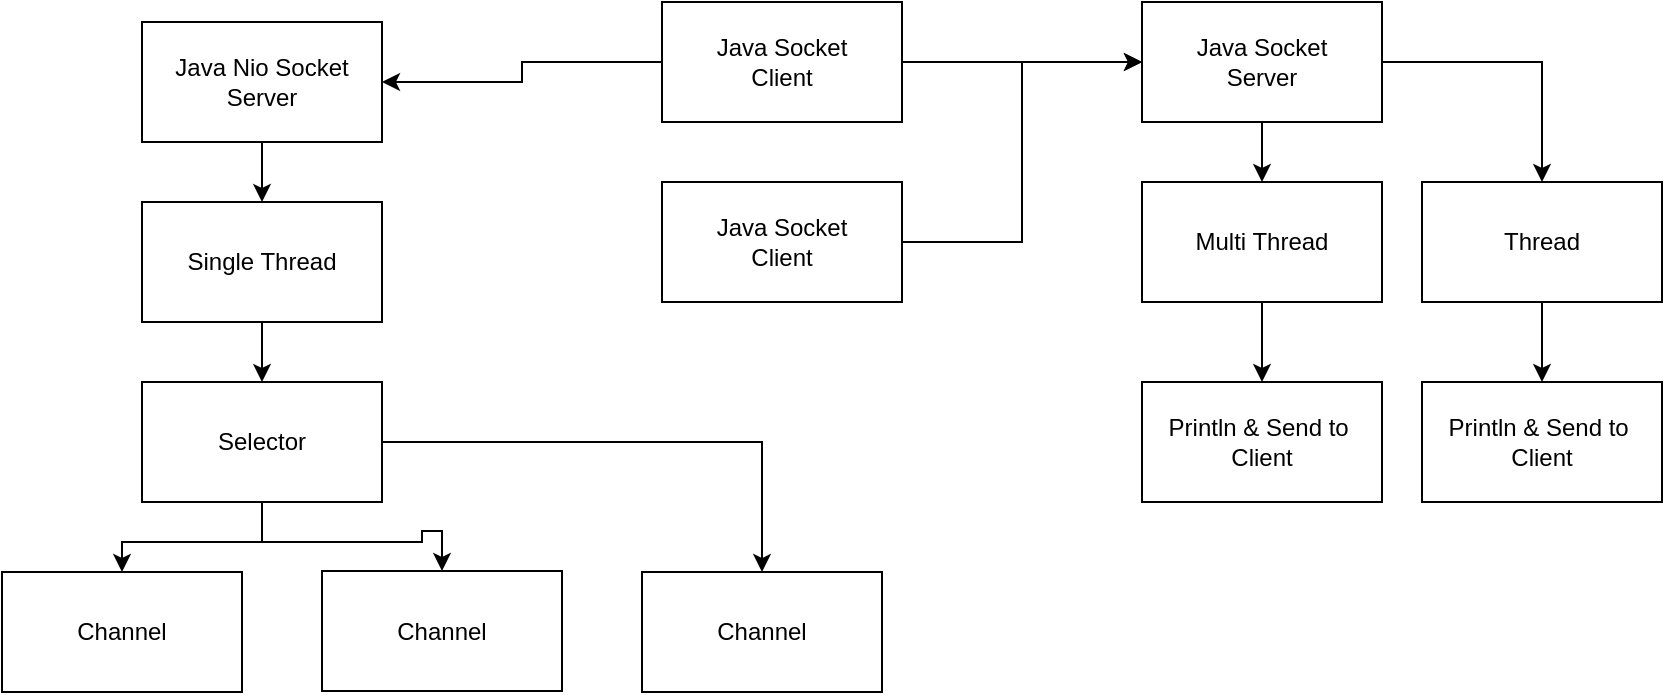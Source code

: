 <mxfile version="13.9.9" type="device"><diagram id="IXwYV6fG7LjvHF0q0p9r" name="페이지-1"><mxGraphModel dx="1761" dy="470" grid="1" gridSize="10" guides="1" tooltips="1" connect="1" arrows="1" fold="1" page="1" pageScale="1" pageWidth="827" pageHeight="1169" math="0" shadow="0"><root><mxCell id="0"/><mxCell id="1" parent="0"/><mxCell id="9zz2S8iGnlJDrbbf_2m6-3" style="edgeStyle=orthogonalEdgeStyle;rounded=0;orthogonalLoop=1;jettySize=auto;html=1;" edge="1" parent="1" source="9zz2S8iGnlJDrbbf_2m6-1" target="9zz2S8iGnlJDrbbf_2m6-2"><mxGeometry relative="1" as="geometry"/></mxCell><mxCell id="9zz2S8iGnlJDrbbf_2m6-15" style="edgeStyle=orthogonalEdgeStyle;rounded=0;orthogonalLoop=1;jettySize=auto;html=1;" edge="1" parent="1" source="9zz2S8iGnlJDrbbf_2m6-1" target="9zz2S8iGnlJDrbbf_2m6-14"><mxGeometry relative="1" as="geometry"/></mxCell><mxCell id="9zz2S8iGnlJDrbbf_2m6-1" value="Java Socket&lt;br&gt;Client" style="rounded=0;whiteSpace=wrap;html=1;" vertex="1" parent="1"><mxGeometry x="210" y="270" width="120" height="60" as="geometry"/></mxCell><mxCell id="9zz2S8iGnlJDrbbf_2m6-7" style="edgeStyle=orthogonalEdgeStyle;rounded=0;orthogonalLoop=1;jettySize=auto;html=1;entryX=0.5;entryY=0;entryDx=0;entryDy=0;" edge="1" parent="1" source="9zz2S8iGnlJDrbbf_2m6-2" target="9zz2S8iGnlJDrbbf_2m6-6"><mxGeometry relative="1" as="geometry"/></mxCell><mxCell id="9zz2S8iGnlJDrbbf_2m6-13" style="edgeStyle=orthogonalEdgeStyle;rounded=0;orthogonalLoop=1;jettySize=auto;html=1;" edge="1" parent="1" source="9zz2S8iGnlJDrbbf_2m6-2" target="9zz2S8iGnlJDrbbf_2m6-11"><mxGeometry relative="1" as="geometry"/></mxCell><mxCell id="9zz2S8iGnlJDrbbf_2m6-2" value="Java Socket&lt;br&gt;Server" style="rounded=0;whiteSpace=wrap;html=1;" vertex="1" parent="1"><mxGeometry x="450" y="270" width="120" height="60" as="geometry"/></mxCell><mxCell id="9zz2S8iGnlJDrbbf_2m6-5" style="edgeStyle=orthogonalEdgeStyle;rounded=0;orthogonalLoop=1;jettySize=auto;html=1;entryX=0;entryY=0.5;entryDx=0;entryDy=0;" edge="1" parent="1" source="9zz2S8iGnlJDrbbf_2m6-4" target="9zz2S8iGnlJDrbbf_2m6-2"><mxGeometry relative="1" as="geometry"/></mxCell><mxCell id="9zz2S8iGnlJDrbbf_2m6-4" value="Java Socket&lt;br&gt;Client" style="rounded=0;whiteSpace=wrap;html=1;" vertex="1" parent="1"><mxGeometry x="210" y="360" width="120" height="60" as="geometry"/></mxCell><mxCell id="9zz2S8iGnlJDrbbf_2m6-9" style="edgeStyle=orthogonalEdgeStyle;rounded=0;orthogonalLoop=1;jettySize=auto;html=1;entryX=0.5;entryY=0;entryDx=0;entryDy=0;" edge="1" parent="1" source="9zz2S8iGnlJDrbbf_2m6-6" target="9zz2S8iGnlJDrbbf_2m6-8"><mxGeometry relative="1" as="geometry"/></mxCell><mxCell id="9zz2S8iGnlJDrbbf_2m6-6" value="Multi Thread" style="rounded=0;whiteSpace=wrap;html=1;" vertex="1" parent="1"><mxGeometry x="450" y="360" width="120" height="60" as="geometry"/></mxCell><mxCell id="9zz2S8iGnlJDrbbf_2m6-8" value="Println &amp;amp; Send to&amp;nbsp; Client" style="rounded=0;whiteSpace=wrap;html=1;" vertex="1" parent="1"><mxGeometry x="450" y="460" width="120" height="60" as="geometry"/></mxCell><mxCell id="9zz2S8iGnlJDrbbf_2m6-10" style="edgeStyle=orthogonalEdgeStyle;rounded=0;orthogonalLoop=1;jettySize=auto;html=1;entryX=0.5;entryY=0;entryDx=0;entryDy=0;" edge="1" parent="1" source="9zz2S8iGnlJDrbbf_2m6-11" target="9zz2S8iGnlJDrbbf_2m6-12"><mxGeometry relative="1" as="geometry"/></mxCell><mxCell id="9zz2S8iGnlJDrbbf_2m6-11" value="Thread" style="rounded=0;whiteSpace=wrap;html=1;" vertex="1" parent="1"><mxGeometry x="590" y="360" width="120" height="60" as="geometry"/></mxCell><mxCell id="9zz2S8iGnlJDrbbf_2m6-12" value="Println &amp;amp; Send to&amp;nbsp; Client" style="rounded=0;whiteSpace=wrap;html=1;" vertex="1" parent="1"><mxGeometry x="590" y="460" width="120" height="60" as="geometry"/></mxCell><mxCell id="9zz2S8iGnlJDrbbf_2m6-17" style="edgeStyle=orthogonalEdgeStyle;rounded=0;orthogonalLoop=1;jettySize=auto;html=1;entryX=0.5;entryY=0;entryDx=0;entryDy=0;" edge="1" parent="1" source="9zz2S8iGnlJDrbbf_2m6-14" target="9zz2S8iGnlJDrbbf_2m6-16"><mxGeometry relative="1" as="geometry"/></mxCell><mxCell id="9zz2S8iGnlJDrbbf_2m6-14" value="Java Nio Socket&lt;br&gt;Server" style="rounded=0;whiteSpace=wrap;html=1;" vertex="1" parent="1"><mxGeometry x="-50" y="280" width="120" height="60" as="geometry"/></mxCell><mxCell id="9zz2S8iGnlJDrbbf_2m6-19" style="edgeStyle=orthogonalEdgeStyle;rounded=0;orthogonalLoop=1;jettySize=auto;html=1;" edge="1" parent="1" source="9zz2S8iGnlJDrbbf_2m6-16" target="9zz2S8iGnlJDrbbf_2m6-18"><mxGeometry relative="1" as="geometry"/></mxCell><mxCell id="9zz2S8iGnlJDrbbf_2m6-16" value="Single Thread" style="rounded=0;whiteSpace=wrap;html=1;" vertex="1" parent="1"><mxGeometry x="-50" y="370" width="120" height="60" as="geometry"/></mxCell><mxCell id="9zz2S8iGnlJDrbbf_2m6-23" style="edgeStyle=orthogonalEdgeStyle;rounded=0;orthogonalLoop=1;jettySize=auto;html=1;" edge="1" parent="1" source="9zz2S8iGnlJDrbbf_2m6-18" target="9zz2S8iGnlJDrbbf_2m6-20"><mxGeometry relative="1" as="geometry"/></mxCell><mxCell id="9zz2S8iGnlJDrbbf_2m6-24" style="edgeStyle=orthogonalEdgeStyle;rounded=0;orthogonalLoop=1;jettySize=auto;html=1;" edge="1" parent="1" source="9zz2S8iGnlJDrbbf_2m6-18" target="9zz2S8iGnlJDrbbf_2m6-21"><mxGeometry relative="1" as="geometry"/></mxCell><mxCell id="9zz2S8iGnlJDrbbf_2m6-25" style="edgeStyle=orthogonalEdgeStyle;rounded=0;orthogonalLoop=1;jettySize=auto;html=1;" edge="1" parent="1" source="9zz2S8iGnlJDrbbf_2m6-18" target="9zz2S8iGnlJDrbbf_2m6-22"><mxGeometry relative="1" as="geometry"/></mxCell><mxCell id="9zz2S8iGnlJDrbbf_2m6-18" value="Selector" style="rounded=0;whiteSpace=wrap;html=1;" vertex="1" parent="1"><mxGeometry x="-50" y="460" width="120" height="60" as="geometry"/></mxCell><mxCell id="9zz2S8iGnlJDrbbf_2m6-20" value="Channel" style="rounded=0;whiteSpace=wrap;html=1;" vertex="1" parent="1"><mxGeometry x="-120" y="555" width="120" height="60" as="geometry"/></mxCell><mxCell id="9zz2S8iGnlJDrbbf_2m6-21" value="Channel" style="rounded=0;whiteSpace=wrap;html=1;" vertex="1" parent="1"><mxGeometry x="40" y="554.5" width="120" height="60" as="geometry"/></mxCell><mxCell id="9zz2S8iGnlJDrbbf_2m6-22" value="Channel" style="rounded=0;whiteSpace=wrap;html=1;" vertex="1" parent="1"><mxGeometry x="200" y="555" width="120" height="60" as="geometry"/></mxCell></root></mxGraphModel></diagram></mxfile>